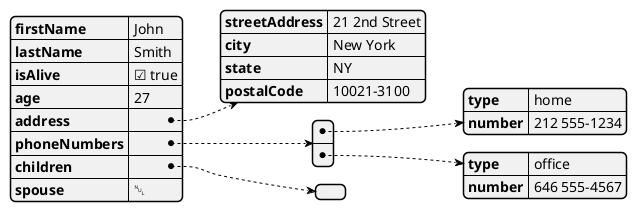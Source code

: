 @startjson
{

"firstName": "John",
"lastName": "Smith",
"isAlive": true,
"age": 27,
"address": { "streetAddress": "21 2nd Street", "city": "New York", "state": "NY", "postalCode": "10021-3100" },
"phoneNumbers": [ { "type": "home", "number": "212 555-1234" }, { "type": "office", "number": "646 555-4567" } ],
"children": [], "spouse": null

}
@endjson